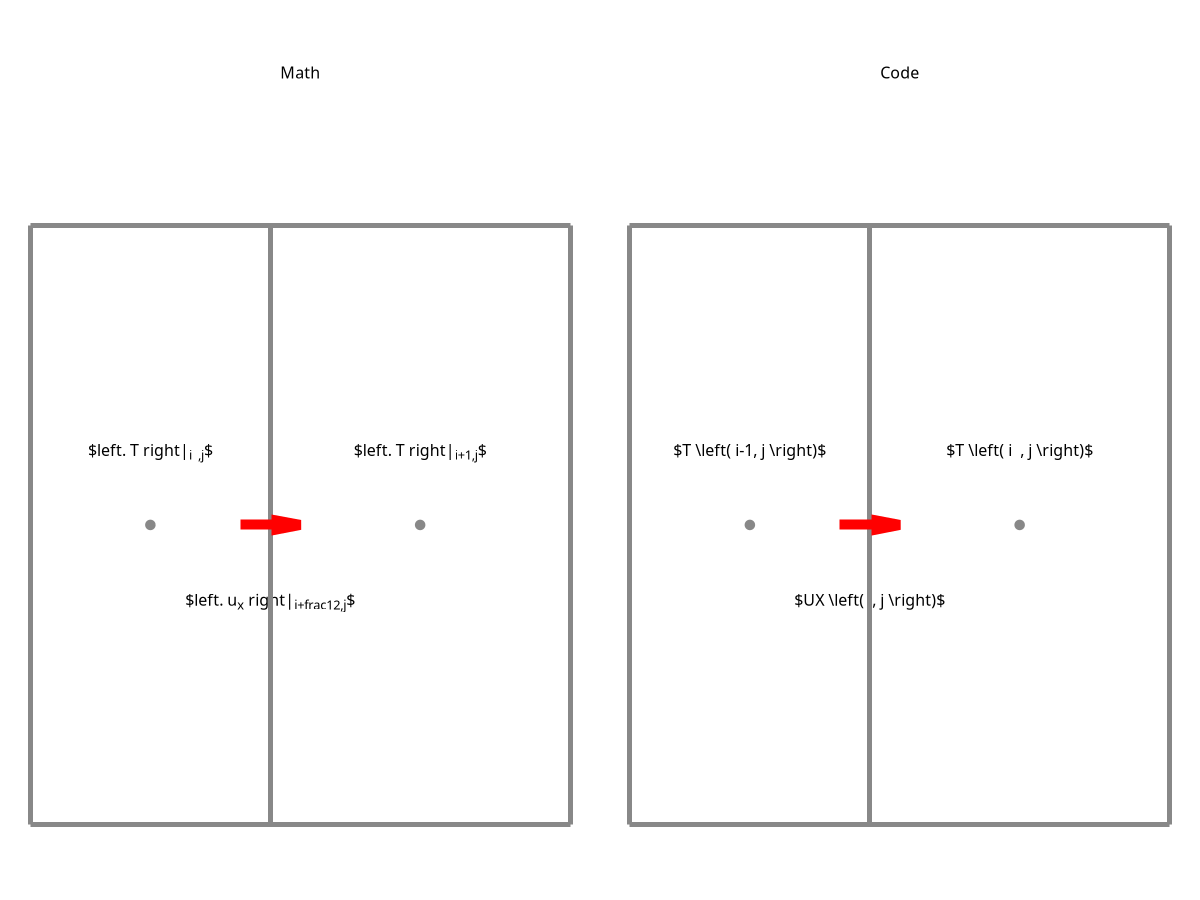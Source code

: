reset
{
  set terminal epslatex standalone color size 10,3 font ',17'
  set output 'force.tex'
  unset border
  set lmargin 0.
  set rmargin 0.
  set bmargin 0.
  set tmargin 0.
  unset xlabel
  unset ylabel
  set xrange [0:10]
  set yrange [0:3]
  unset xtics
  unset ytics
  set format x ''
  set format y ''
  set style line 1 lc rgb '#888888' lw 5
  set style line 2 lc rgb '#FF0000' lw 10
  set style line 3 lc rgb '#0000FF' lw 10
  set style line 4 lc rgb '#000000' lw 5
  set style arrow 1 nohead front ls 1
  set style arrow 2 head size 0.2,10 filled front ls 2
  set style arrow 3 head size 0.2,10 filled front ls 3
  set style arrow 4 heads size 0.2,10 filled front ls 4
  al = 0.25
  array xf[3] = [0., 2., 4.5]
  array yf[2] = [0., 2.]
  array xc[2]
  do for[i=1:2:1] {
    xc[i] = 0.5*(xf[i]+xf[i+1])
  }
  yc = 0.5*(yf[1]+yf[2])
## left
  set label 'Math' center at graph 0.25, graph 0.92
  ox = 0.25
  oy = 0.25
# grid
  do for[i=1:3:1] {
    set arrow from first ox+xf[i], first oy+yf[1] to first ox+xf[i], first oy+yf[2] as 1
  }
  set arrow from first ox+xf[1], first oy+yf[1] to first ox+xf[3], first oy+yf[1] as 1
  set arrow from first ox+xf[1], first oy+yf[2] to first ox+xf[3], first oy+yf[2] as 1
# ux
  set arrow from first ox+xf[2]-al, first oy+yc to first ox+xf[2]+al, first oy+yc as 2
  set label '$\left. u_x \right|_{i+\frac{1}{2},j}$' center at first ox+xf[2],oy+yc-0.25 front
# T
  set object circle center first ox+xc[1], first oy+yc size first 0.125*al fs solid 1.0 fc rgb '#888888' lw 3
  set object circle center first ox+xc[2], first oy+yc size first 0.125*al fs solid 1.0 fc rgb '#888888' lw 3
  set label '$\left. T \right|_{i  ,j}$' center at first ox+xc[1],oy+yc+0.25 front
  set label '$\left. T \right|_{i+1,j}$' center at first ox+xc[2],oy+yc+0.25 front
# ## right
  set label 'Code' center at graph 0.75, graph 0.92
  ox = 5.25
  oy = 0.25
# grid
  do for[i=1:3:1] {
    set arrow from first ox+xf[i], first oy+yf[1] to first ox+xf[i], first oy+yf[2] as 1
  }
  set arrow from first ox+xf[1], first oy+yf[1] to first ox+xf[3], first oy+yf[1] as 1
  set arrow from first ox+xf[1], first oy+yf[2] to first ox+xf[3], first oy+yf[2] as 1
# ux
  set arrow from first ox+xf[2]-al, first oy+yc to first ox+xf[2]+al, first oy+yc as 2
  set label '$UX \left( i, j \right)$' center at first ox+xf[2],oy+yc-0.25 front
# T
  set object circle center first ox+xc[1], first oy+yc size first 0.125*al fs solid 1.0 fc rgb '#888888' lw 3
  set object circle center first ox+xc[2], first oy+yc size first 0.125*al fs solid 1.0 fc rgb '#888888' lw 3
  set label '$T \left( i-1, j \right)$' center at first ox+xc[1],oy+yc+0.25 front
  set label '$T \left( i  , j \right)$' center at first ox+xc[2],oy+yc+0.25 front
  plot \
    NaN notitle
}

